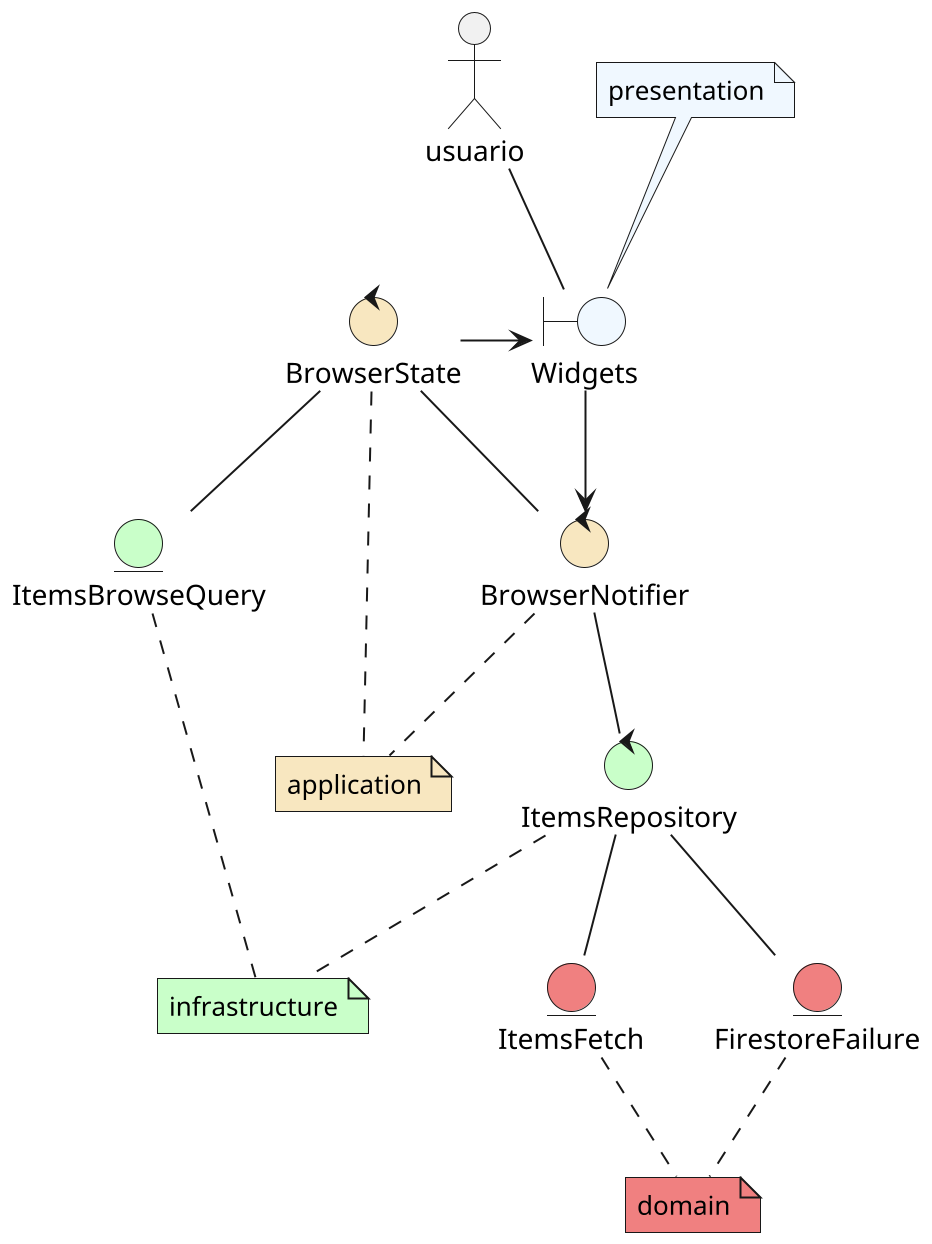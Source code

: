 @startuml flutter_app_arquitectura
scale 2


actor usuario

Boundary Widgets #AliceBlue


Control browser_notifier as "BrowserNotifier" #STRATEGY

Control browser_state as "BrowserState" #STRATEGY

entity items_fetch as "ItemsFetch" #LightCoral
entity firestore_failuse as "FirestoreFailure" #LightCoral
entity ItemsBrowseQuery as "ItemsBrowseQuery" #TECHNOLOGY
Control i_items_repository as "ItemsRepository" #TECHNOLOGY

usuario --  Widgets

Widgets --> browser_notifier

browser_notifier -- i_items_repository

i_items_repository -- items_fetch
i_items_repository -- firestore_failuse

browser_notifier -- browser_state

browser_state -> Widgets
browser_state -- ItemsBrowseQuery

note "presentation" as presentation #AliceBlue

presentation .. Widgets

note "application" as application #STRATEGY
browser_notifier .. application
browser_state .. application


note "domain" as domain #LightCoral

items_fetch .. domain
firestore_failuse .. domain


note "infrastructure" as infrastructure #TECHNOLOGY

ItemsBrowseQuery .. infrastructure
i_items_repository .. infrastructure


@enduml
